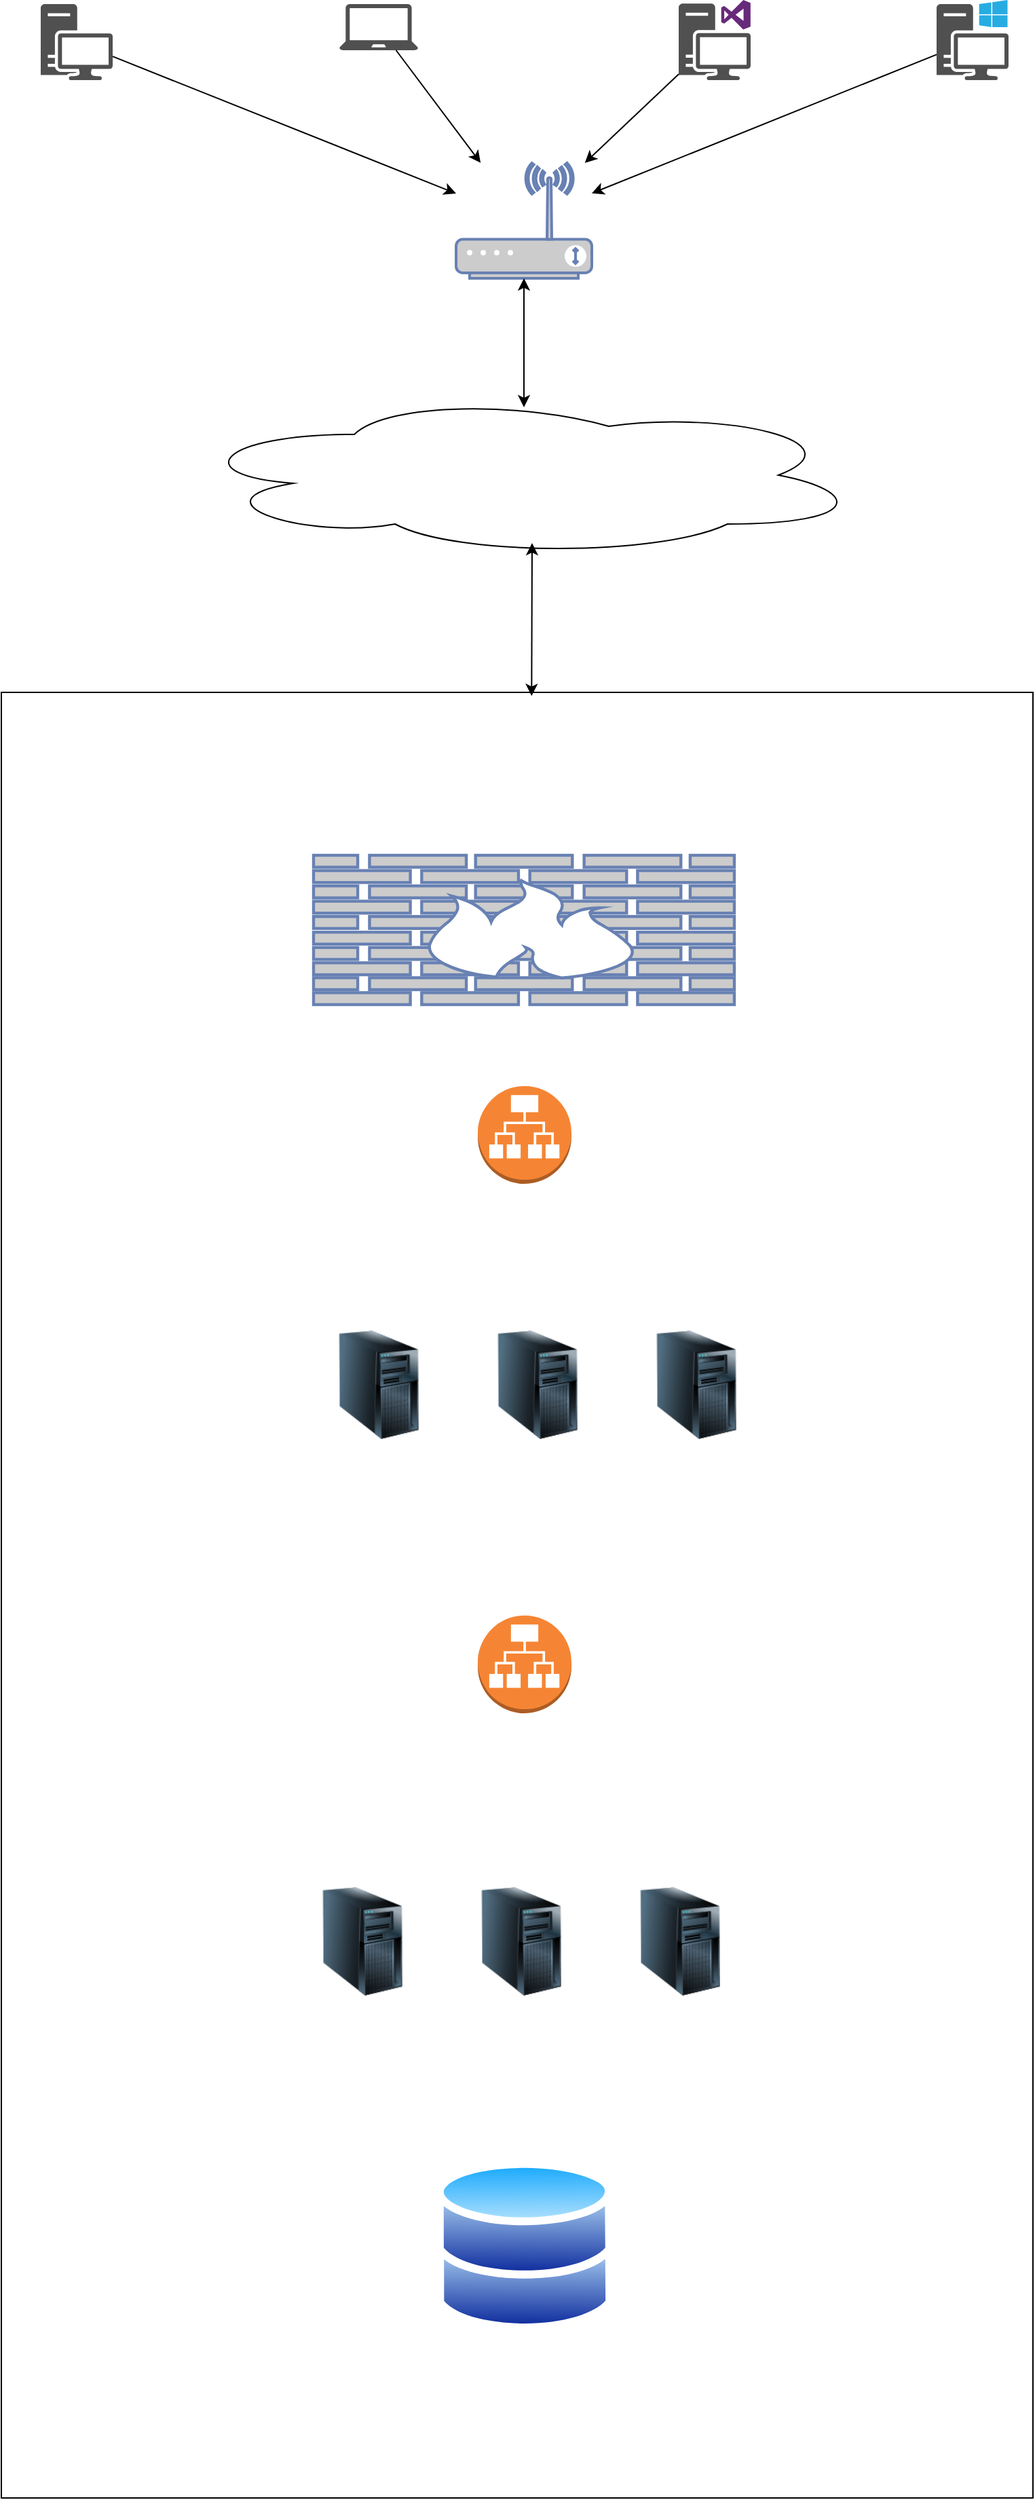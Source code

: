 <mxfile version="21.6.2" type="github">
  <diagram name="Page-1" id="IjWerqWPmZBtlasoV66V">
    <mxGraphModel dx="1434" dy="1896" grid="1" gridSize="10" guides="1" tooltips="1" connect="1" arrows="1" fold="1" page="1" pageScale="1" pageWidth="850" pageHeight="1100" math="0" shadow="0">
      <root>
        <mxCell id="0" />
        <mxCell id="1" parent="0" />
        <mxCell id="XXNCJ_Wn4SwCIZURzr-Y-1" value="" style="sketch=0;pointerEvents=1;shadow=0;dashed=0;html=1;strokeColor=none;fillColor=#505050;labelPosition=center;verticalLabelPosition=bottom;verticalAlign=top;outlineConnect=0;align=center;shape=mxgraph.office.devices.laptop;" vertex="1" parent="1">
          <mxGeometry x="289" y="-227" width="58" height="34" as="geometry" />
        </mxCell>
        <mxCell id="XXNCJ_Wn4SwCIZURzr-Y-2" value="" style="sketch=0;pointerEvents=1;shadow=0;dashed=0;html=1;strokeColor=none;fillColor=#505050;labelPosition=center;verticalLabelPosition=bottom;verticalAlign=top;outlineConnect=0;align=center;shape=mxgraph.office.devices.workstation_pc;" vertex="1" parent="1">
          <mxGeometry x="729" y="-230" width="53" height="59" as="geometry" />
        </mxCell>
        <mxCell id="XXNCJ_Wn4SwCIZURzr-Y-3" value="" style="sketch=0;pointerEvents=1;shadow=0;dashed=0;html=1;strokeColor=none;fillColor=#505050;labelPosition=center;verticalLabelPosition=bottom;verticalAlign=top;outlineConnect=0;align=center;shape=mxgraph.office.devices.workstation_visual_studio;" vertex="1" parent="1">
          <mxGeometry x="539" y="-230" width="53" height="59" as="geometry" />
        </mxCell>
        <mxCell id="XXNCJ_Wn4SwCIZURzr-Y-4" value="" style="sketch=0;pointerEvents=1;shadow=0;dashed=0;html=1;strokeColor=none;fillColor=#505050;labelPosition=center;verticalLabelPosition=bottom;verticalAlign=top;outlineConnect=0;align=center;shape=mxgraph.office.devices.workstation;" vertex="1" parent="1">
          <mxGeometry x="69" y="-227" width="53" height="56" as="geometry" />
        </mxCell>
        <mxCell id="XXNCJ_Wn4SwCIZURzr-Y-5" value="" style="fontColor=#0066CC;verticalAlign=top;verticalLabelPosition=bottom;labelPosition=center;align=center;html=1;outlineConnect=0;fillColor=#CCCCCC;strokeColor=#6881B3;gradientColor=none;gradientDirection=north;strokeWidth=2;shape=mxgraph.networks.wireless_modem;" vertex="1" parent="1">
          <mxGeometry x="375" y="-110" width="100" height="85" as="geometry" />
        </mxCell>
        <mxCell id="XXNCJ_Wn4SwCIZURzr-Y-6" value="" style="endArrow=classic;html=1;rounded=0;" edge="1" parent="1" source="XXNCJ_Wn4SwCIZURzr-Y-4" target="XXNCJ_Wn4SwCIZURzr-Y-5">
          <mxGeometry width="50" height="50" relative="1" as="geometry">
            <mxPoint x="70" y="440" as="sourcePoint" />
            <mxPoint x="120" y="390" as="targetPoint" />
          </mxGeometry>
        </mxCell>
        <mxCell id="XXNCJ_Wn4SwCIZURzr-Y-7" value="" style="endArrow=classic;html=1;rounded=0;" edge="1" parent="1" source="XXNCJ_Wn4SwCIZURzr-Y-1" target="XXNCJ_Wn4SwCIZURzr-Y-5">
          <mxGeometry width="50" height="50" relative="1" as="geometry">
            <mxPoint x="340" y="430.5" as="sourcePoint" />
            <mxPoint x="625" y="330.5" as="targetPoint" />
          </mxGeometry>
        </mxCell>
        <mxCell id="XXNCJ_Wn4SwCIZURzr-Y-8" value="" style="endArrow=classic;html=1;rounded=0;" edge="1" parent="1" source="XXNCJ_Wn4SwCIZURzr-Y-3" target="XXNCJ_Wn4SwCIZURzr-Y-5">
          <mxGeometry width="50" height="50" relative="1" as="geometry">
            <mxPoint x="323" y="441" as="sourcePoint" />
            <mxPoint x="379" y="375" as="targetPoint" />
          </mxGeometry>
        </mxCell>
        <mxCell id="XXNCJ_Wn4SwCIZURzr-Y-9" value="" style="endArrow=classic;html=1;rounded=0;" edge="1" parent="1" source="XXNCJ_Wn4SwCIZURzr-Y-2" target="XXNCJ_Wn4SwCIZURzr-Y-5">
          <mxGeometry width="50" height="50" relative="1" as="geometry">
            <mxPoint x="333" y="451" as="sourcePoint" />
            <mxPoint x="389" y="385" as="targetPoint" />
          </mxGeometry>
        </mxCell>
        <mxCell id="XXNCJ_Wn4SwCIZURzr-Y-10" value="" style="ellipse;shape=cloud;whiteSpace=wrap;html=1;" vertex="1" parent="1">
          <mxGeometry x="175" y="60" width="500" height="120" as="geometry" />
        </mxCell>
        <mxCell id="XXNCJ_Wn4SwCIZURzr-Y-11" value="" style="endArrow=classic;startArrow=classic;html=1;rounded=0;entryX=0.5;entryY=0.083;entryDx=0;entryDy=0;entryPerimeter=0;" edge="1" parent="1" source="XXNCJ_Wn4SwCIZURzr-Y-5" target="XXNCJ_Wn4SwCIZURzr-Y-10">
          <mxGeometry width="50" height="50" relative="1" as="geometry">
            <mxPoint x="220" y="290" as="sourcePoint" />
            <mxPoint x="270" y="240" as="targetPoint" />
          </mxGeometry>
        </mxCell>
        <mxCell id="XXNCJ_Wn4SwCIZURzr-Y-13" value="" style="rounded=0;whiteSpace=wrap;html=1;" vertex="1" parent="1">
          <mxGeometry x="40" y="280" width="760" height="1330" as="geometry" />
        </mxCell>
        <mxCell id="XXNCJ_Wn4SwCIZURzr-Y-14" value="" style="endArrow=classic;startArrow=classic;html=1;rounded=0;exitX=0.514;exitY=0.002;exitDx=0;exitDy=0;exitPerimeter=0;" edge="1" parent="1" source="XXNCJ_Wn4SwCIZURzr-Y-13">
          <mxGeometry width="50" height="50" relative="1" as="geometry">
            <mxPoint x="380" y="250" as="sourcePoint" />
            <mxPoint x="431" y="170" as="targetPoint" />
          </mxGeometry>
        </mxCell>
        <mxCell id="XXNCJ_Wn4SwCIZURzr-Y-15" value="" style="fontColor=#0066CC;verticalAlign=top;verticalLabelPosition=bottom;labelPosition=center;align=center;html=1;outlineConnect=0;fillColor=#CCCCCC;strokeColor=#6881B3;gradientColor=none;gradientDirection=north;strokeWidth=2;shape=mxgraph.networks.firewall;" vertex="1" parent="1">
          <mxGeometry x="270" y="400" width="310" height="110" as="geometry" />
        </mxCell>
        <mxCell id="XXNCJ_Wn4SwCIZURzr-Y-16" value="" style="outlineConnect=0;dashed=0;verticalLabelPosition=bottom;verticalAlign=top;align=center;html=1;shape=mxgraph.aws3.application_load_balancer;fillColor=#F58534;gradientColor=none;" vertex="1" parent="1">
          <mxGeometry x="391" y="570" width="69" height="72" as="geometry" />
        </mxCell>
        <mxCell id="XXNCJ_Wn4SwCIZURzr-Y-17" value="" style="image;html=1;image=img/lib/clip_art/computers/Server_Tower_128x128.png" vertex="1" parent="1">
          <mxGeometry x="278" y="750" width="80" height="80" as="geometry" />
        </mxCell>
        <mxCell id="XXNCJ_Wn4SwCIZURzr-Y-18" value="" style="image;html=1;image=img/lib/clip_art/computers/Server_Tower_128x128.png" vertex="1" parent="1">
          <mxGeometry x="395" y="750" width="80" height="80" as="geometry" />
        </mxCell>
        <mxCell id="XXNCJ_Wn4SwCIZURzr-Y-19" value="" style="image;html=1;image=img/lib/clip_art/computers/Server_Tower_128x128.png" vertex="1" parent="1">
          <mxGeometry x="512" y="750" width="80" height="80" as="geometry" />
        </mxCell>
        <mxCell id="XXNCJ_Wn4SwCIZURzr-Y-20" value="" style="outlineConnect=0;dashed=0;verticalLabelPosition=bottom;verticalAlign=top;align=center;html=1;shape=mxgraph.aws3.application_load_balancer;fillColor=#F58534;gradientColor=none;" vertex="1" parent="1">
          <mxGeometry x="391" y="960" width="69" height="72" as="geometry" />
        </mxCell>
        <mxCell id="XXNCJ_Wn4SwCIZURzr-Y-21" value="" style="image;html=1;image=img/lib/clip_art/computers/Server_Tower_128x128.png" vertex="1" parent="1">
          <mxGeometry x="266" y="1160" width="80" height="80" as="geometry" />
        </mxCell>
        <mxCell id="XXNCJ_Wn4SwCIZURzr-Y-22" value="" style="image;html=1;image=img/lib/clip_art/computers/Server_Tower_128x128.png" vertex="1" parent="1">
          <mxGeometry x="383" y="1160" width="80" height="80" as="geometry" />
        </mxCell>
        <mxCell id="XXNCJ_Wn4SwCIZURzr-Y-23" value="" style="image;html=1;image=img/lib/clip_art/computers/Server_Tower_128x128.png" vertex="1" parent="1">
          <mxGeometry x="500" y="1160" width="80" height="80" as="geometry" />
        </mxCell>
        <mxCell id="XXNCJ_Wn4SwCIZURzr-Y-24" value="" style="image;aspect=fixed;perimeter=ellipsePerimeter;html=1;align=center;shadow=0;dashed=0;spacingTop=3;image=img/lib/active_directory/databases.svg;" vertex="1" parent="1">
          <mxGeometry x="360" y="1360" width="131" height="128.38" as="geometry" />
        </mxCell>
      </root>
    </mxGraphModel>
  </diagram>
</mxfile>
